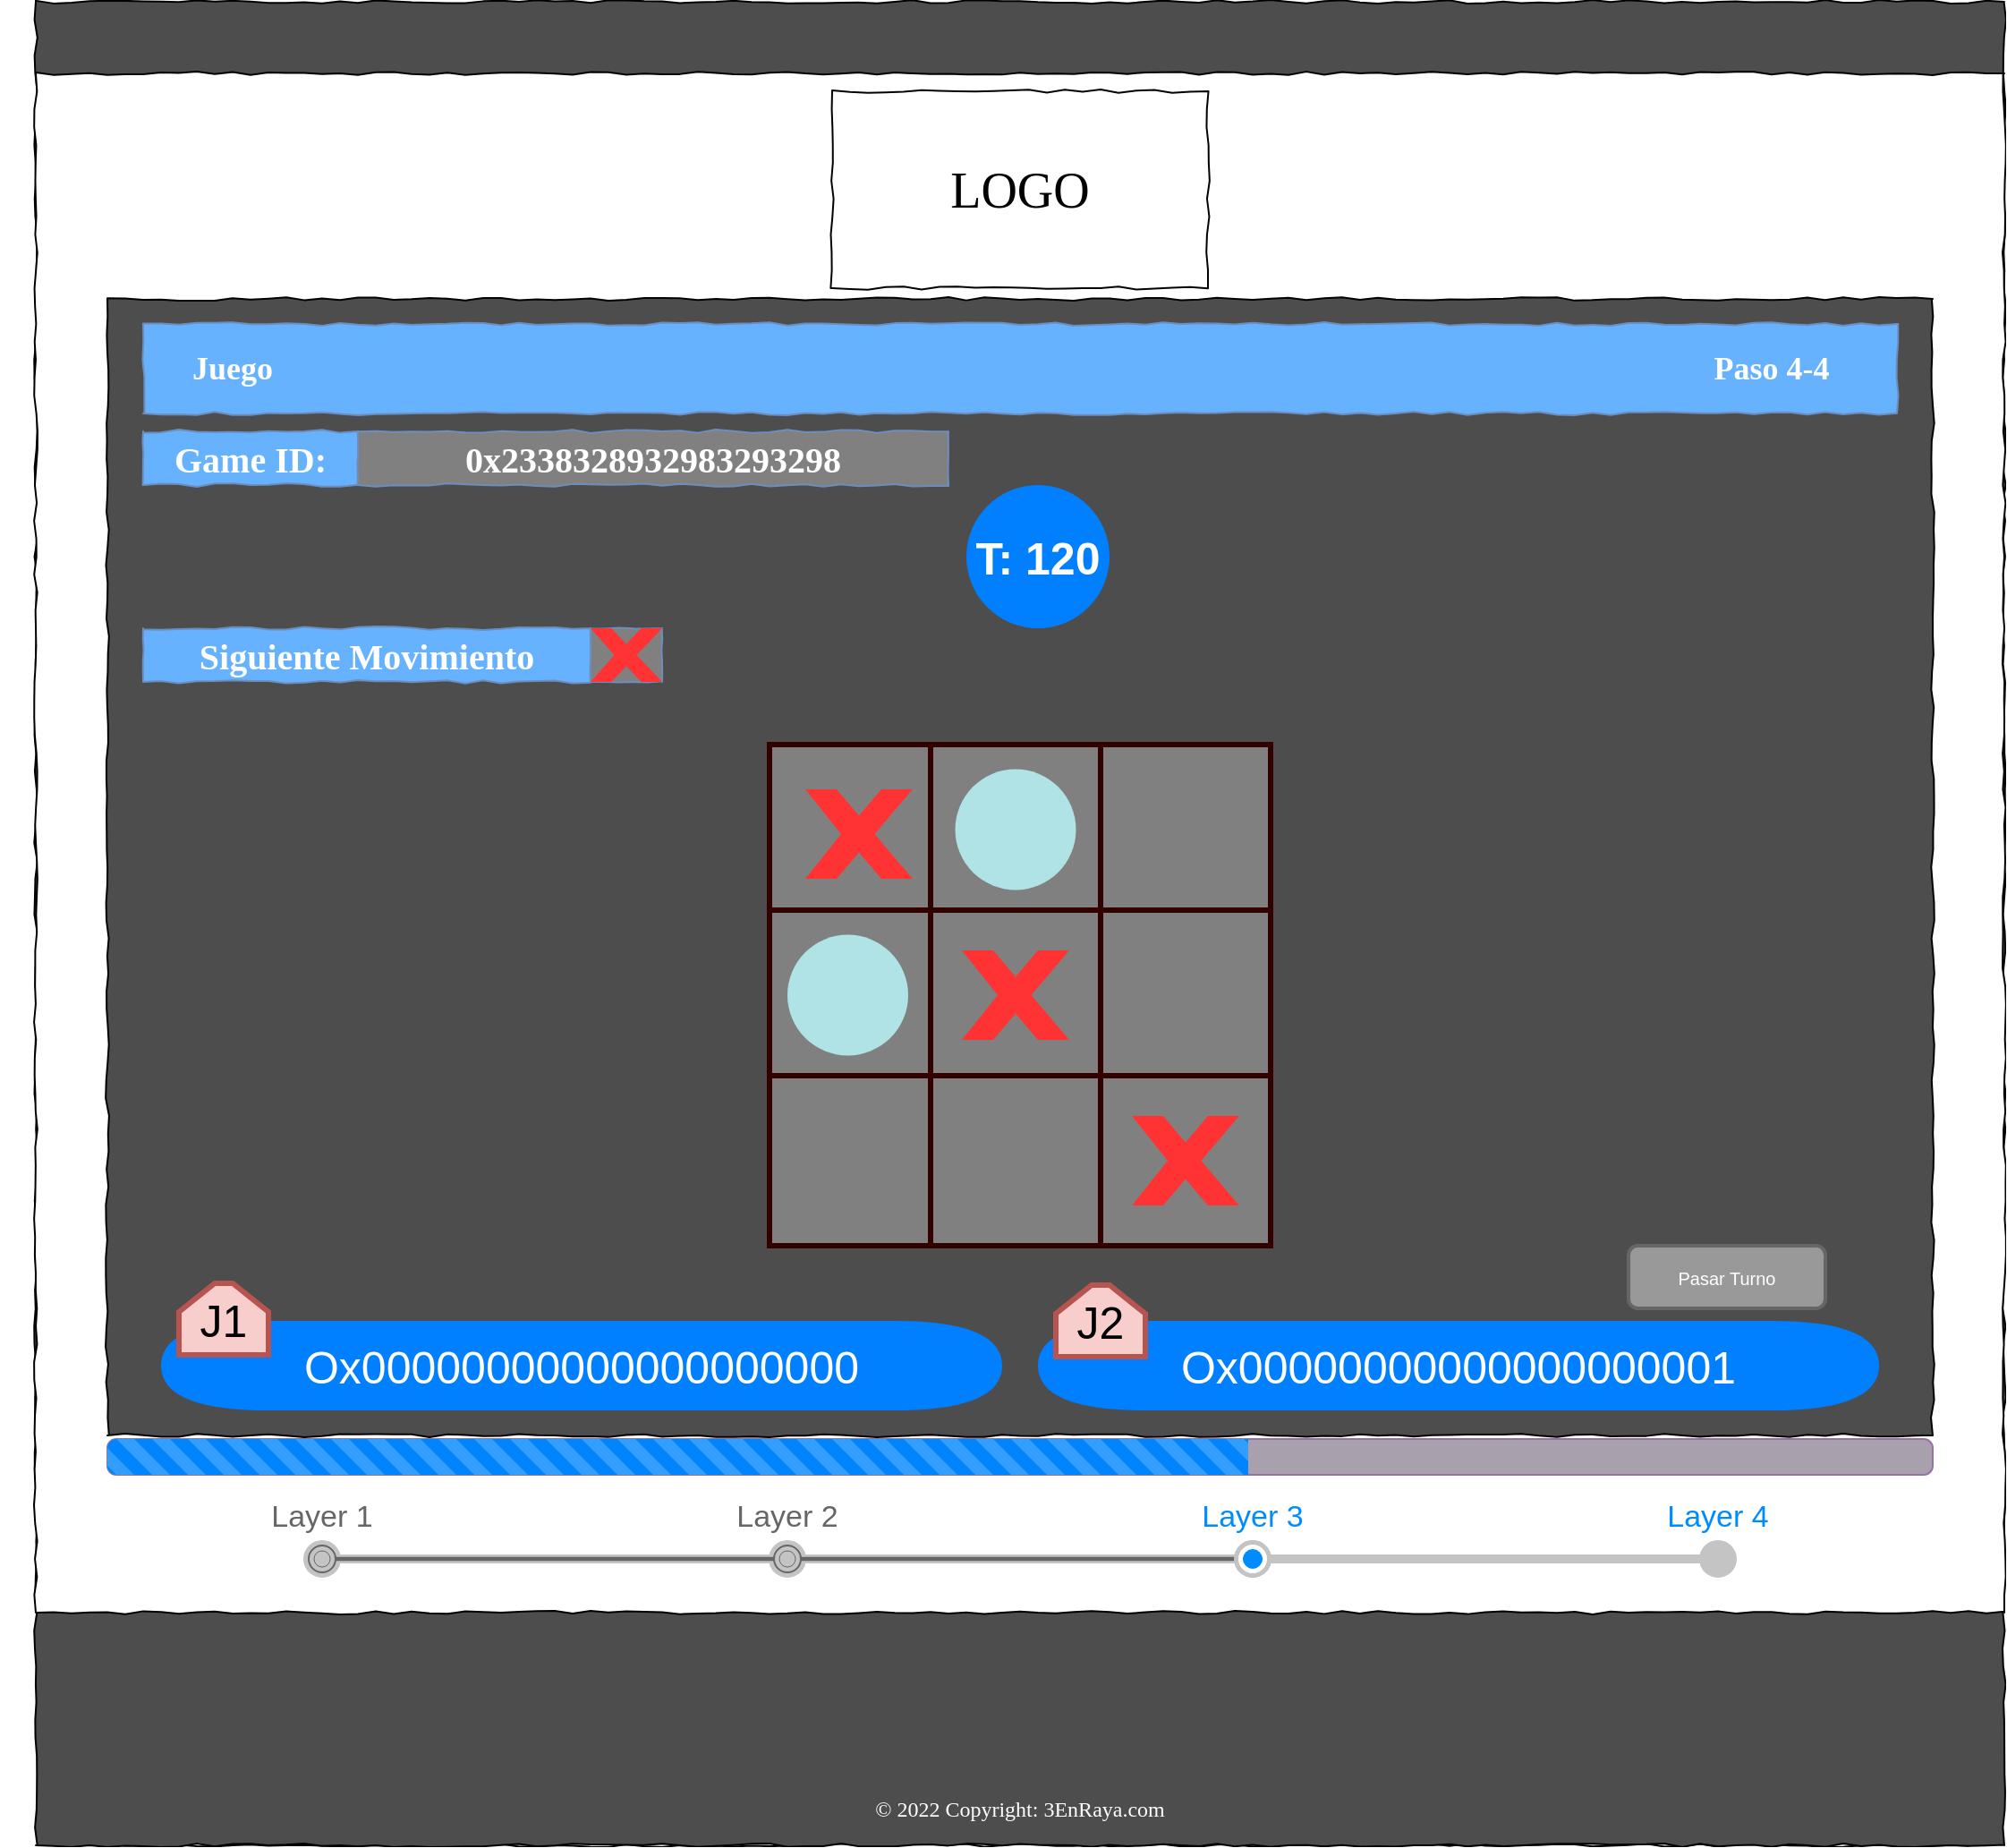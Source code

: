<mxfile version="17.4.3" type="device"><diagram name="Page-1" id="03018318-947c-dd8e-b7a3-06fadd420f32"><mxGraphModel dx="2356" dy="1104" grid="1" gridSize="10" guides="1" tooltips="1" connect="1" arrows="1" fold="1" page="1" pageScale="1" pageWidth="1100" pageHeight="850" background="#ffffff" math="0" shadow="0"><root><mxCell id="0"/><mxCell id="1" parent="0"/><mxCell id="ZUEsdMYSx_Ug3cHxkhyo-1" value="" style="whiteSpace=wrap;html=1;rounded=0;shadow=0;labelBackgroundColor=none;strokeColor=#000000;strokeWidth=1;fillColor=#E6E6E6;fontFamily=Verdana;fontSize=12;fontColor=#000000;align=center;comic=1;" parent="1" vertex="1"><mxGeometry x="30" y="30" width="1060" height="1010" as="geometry"/></mxCell><mxCell id="ZUEsdMYSx_Ug3cHxkhyo-2" value="Search" style="strokeWidth=1;shadow=0;dashed=0;align=center;html=1;shape=mxgraph.mockup.forms.searchBox;strokeColor=#999999;mainText=;strokeColor2=#008cff;fontColor=#666666;fontSize=17;align=left;spacingLeft=3;rounded=0;labelBackgroundColor=none;comic=1;" parent="1" vertex="1"><mxGeometry x="270" y="505" width="220" height="30" as="geometry"/></mxCell><mxCell id="ZUEsdMYSx_Ug3cHxkhyo-3" value="" style="line;strokeWidth=1;html=1;rounded=0;shadow=0;labelBackgroundColor=none;fillColor=none;fontFamily=Verdana;fontSize=14;fontColor=#000000;align=center;comic=1;" parent="1" vertex="1"><mxGeometry x="30" y="150" width="1060" height="10" as="geometry"/></mxCell><mxCell id="ZUEsdMYSx_Ug3cHxkhyo-4" value="" style="whiteSpace=wrap;html=1;rounded=0;shadow=0;labelBackgroundColor=none;strokeWidth=1;fillColor=#4D4D4D;fontFamily=Verdana;fontSize=12;align=center;comic=1;gradientColor=none;" parent="1" vertex="1"><mxGeometry x="10" y="10" width="1100" height="1030" as="geometry"/></mxCell><mxCell id="ZUEsdMYSx_Ug3cHxkhyo-5" value="&lt;span style=&quot;color: rgb(255 , 255 , 255) ; font-family: &amp;#34;verdana&amp;#34;&quot;&gt;© 2022 Copyright: 3EnRaya.com&lt;/span&gt;" style="text;html=1;strokeColor=none;fillColor=none;align=center;verticalAlign=middle;whiteSpace=wrap;rounded=0;" parent="1" vertex="1"><mxGeometry x="430" y="1010" width="260" height="20" as="geometry"/></mxCell><mxCell id="ZUEsdMYSx_Ug3cHxkhyo-6" value="" style="whiteSpace=wrap;html=1;rounded=0;shadow=0;labelBackgroundColor=none;strokeWidth=1;fontFamily=Verdana;fontSize=12;align=center;comic=1;" parent="1" vertex="1"><mxGeometry x="10" y="50" width="1100" height="860" as="geometry"/></mxCell><mxCell id="ZUEsdMYSx_Ug3cHxkhyo-7" value="" style="strokeWidth=1;shadow=0;dashed=0;align=center;html=1;shape=mxgraph.mockup.navigation.stepBar;strokeColor=#c4c4c4;textColor=#666666;textColor2=#008cff;mainText=Layer 1,Layer 2,+Layer 3,Layer 4;textSize=17;fillColor=#666666;overflow=fill;fontSize=17;fontColor=#666666;labelBackgroundColor=none;" parent="1" vertex="1"><mxGeometry x="40" y="846" width="1040" height="50" as="geometry"/></mxCell><mxCell id="ZUEsdMYSx_Ug3cHxkhyo-8" value="LOGO" style="whiteSpace=wrap;html=1;rounded=0;shadow=0;labelBackgroundColor=none;strokeWidth=1;fontFamily=Verdana;fontSize=28;align=center;comic=1;" parent="1" vertex="1"><mxGeometry x="455" y="60" width="210" height="110" as="geometry"/></mxCell><mxCell id="ZUEsdMYSx_Ug3cHxkhyo-9" value="" style="whiteSpace=wrap;html=1;rounded=0;shadow=0;labelBackgroundColor=none;strokeWidth=1;fillColor=#4D4D4D;fontFamily=Verdana;fontSize=12;align=center;comic=1;" parent="1" vertex="1"><mxGeometry x="50" y="176" width="1020" height="635" as="geometry"/></mxCell><mxCell id="ZUEsdMYSx_Ug3cHxkhyo-10" value="" style="whiteSpace=wrap;html=1;rounded=0;shadow=0;labelBackgroundColor=none;strokeWidth=1;fillColor=#66B2FF;fontFamily=Verdana;fontSize=12;align=center;comic=1;strokeColor=#6c8ebf;" parent="1" vertex="1"><mxGeometry x="70" y="190" width="980" height="50" as="geometry"/></mxCell><mxCell id="ZUEsdMYSx_Ug3cHxkhyo-11" value="&lt;font face=&quot;verdana&quot; style=&quot;font-size: 18px&quot;&gt;&lt;b style=&quot;font-size: 18px&quot;&gt;Juego&lt;/b&gt;&lt;/font&gt;" style="text;html=1;align=center;verticalAlign=middle;whiteSpace=wrap;rounded=0;fontSize=18;strokeColor=none;fontColor=#FFFFFF;" parent="1" vertex="1"><mxGeometry x="-10" y="205" width="260" height="20" as="geometry"/></mxCell><mxCell id="ZUEsdMYSx_Ug3cHxkhyo-15" value="" style="html=1;shadow=0;dashed=0;shape=mxgraph.bootstrap.rrect;rSize=5;strokeColor=#9673a6;fillColor=#A9A0AD;whiteSpace=wrap;fontSize=29;" parent="1" vertex="1"><mxGeometry x="50" y="813" width="1020" height="20" as="geometry"/></mxCell><mxCell id="ZUEsdMYSx_Ug3cHxkhyo-16" value="" style="html=1;shadow=0;dashed=0;shape=mxgraph.bootstrap.leftButtonStriped;fillColor=#0085FC;fontColor=#FFFFFF;whiteSpace=wrap;fontSize=29;strokeColor=#FFFFFF;strokeWidth=3;" parent="ZUEsdMYSx_Ug3cHxkhyo-15" vertex="1"><mxGeometry width="637.5" height="20" as="geometry"/></mxCell><mxCell id="ZUEsdMYSx_Ug3cHxkhyo-17" value="&lt;font face=&quot;verdana&quot; style=&quot;font-size: 18px&quot;&gt;&lt;b style=&quot;font-size: 18px&quot;&gt;Paso 4-4&lt;/b&gt;&lt;/font&gt;" style="text;html=1;align=center;verticalAlign=middle;whiteSpace=wrap;rounded=0;fontSize=18;strokeColor=none;fontColor=#FFFFFF;" parent="1" vertex="1"><mxGeometry x="850" y="205" width="260" height="20" as="geometry"/></mxCell><mxCell id="ZUEsdMYSx_Ug3cHxkhyo-22" value="" style="shape=or;whiteSpace=wrap;html=1;fontSize=25;fontColor=#FFFFFF;strokeColor=none;strokeWidth=3;fillColor=#007FFF;" parent="1" vertex="1"><mxGeometry x="490" y="747" width="60" height="50" as="geometry"/></mxCell><mxCell id="ZUEsdMYSx_Ug3cHxkhyo-23" value="" style="shape=or;whiteSpace=wrap;html=1;fontSize=25;fontColor=#FFFFFF;strokeColor=none;strokeWidth=3;fillColor=#007FFF;rotation=-180;" parent="1" vertex="1"><mxGeometry x="80" y="747" width="60" height="50" as="geometry"/></mxCell><mxCell id="ZUEsdMYSx_Ug3cHxkhyo-24" value="Ox00000000000000000000" style="rounded=0;whiteSpace=wrap;html=1;fontSize=25;fontColor=#FFFFFF;strokeColor=none;strokeWidth=3;fillColor=#007FFF;" parent="1" vertex="1"><mxGeometry x="140" y="747" width="350" height="50" as="geometry"/></mxCell><mxCell id="ZUEsdMYSx_Ug3cHxkhyo-25" value="J1" style="shape=loopLimit;whiteSpace=wrap;html=1;fontSize=25;strokeColor=#b85450;strokeWidth=3;fillColor=#f8cecc;" parent="1" vertex="1"><mxGeometry x="90" y="726" width="50" height="40" as="geometry"/></mxCell><mxCell id="ZUEsdMYSx_Ug3cHxkhyo-26" value="" style="shape=or;whiteSpace=wrap;html=1;fontSize=25;fontColor=#FFFFFF;strokeColor=none;strokeWidth=3;fillColor=#007FFF;" parent="1" vertex="1"><mxGeometry x="980" y="747" width="60" height="50" as="geometry"/></mxCell><mxCell id="ZUEsdMYSx_Ug3cHxkhyo-27" value="" style="shape=or;whiteSpace=wrap;html=1;fontSize=25;fontColor=#FFFFFF;strokeColor=none;strokeWidth=3;fillColor=#007FFF;rotation=-180;" parent="1" vertex="1"><mxGeometry x="570" y="747" width="60" height="50" as="geometry"/></mxCell><mxCell id="ZUEsdMYSx_Ug3cHxkhyo-28" value="Ox00000000000000000001" style="rounded=0;whiteSpace=wrap;html=1;fontSize=25;fontColor=#FFFFFF;strokeColor=none;strokeWidth=3;fillColor=#007FFF;" parent="1" vertex="1"><mxGeometry x="630" y="747" width="350" height="50" as="geometry"/></mxCell><mxCell id="ZUEsdMYSx_Ug3cHxkhyo-29" value="J2" style="shape=loopLimit;whiteSpace=wrap;html=1;fontSize=25;strokeColor=#b85450;strokeWidth=3;fillColor=#f8cecc;" parent="1" vertex="1"><mxGeometry x="580" y="727" width="50" height="40" as="geometry"/></mxCell><mxCell id="ZUEsdMYSx_Ug3cHxkhyo-30" value="T: 120" style="ellipse;whiteSpace=wrap;html=1;aspect=fixed;fontSize=25;strokeColor=none;strokeWidth=3;fillColor=#007FFF;fontColor=#FFFFFF;fontStyle=1" parent="1" vertex="1"><mxGeometry x="530" y="280" width="80" height="80" as="geometry"/></mxCell><mxCell id="ZUEsdMYSx_Ug3cHxkhyo-31" value="&lt;b&gt;&lt;font style=&quot;font-size: 20px&quot;&gt;Game ID:&lt;/font&gt;&lt;/b&gt;" style="whiteSpace=wrap;html=1;rounded=0;shadow=0;labelBackgroundColor=none;strokeWidth=1;fillColor=#66B2FF;fontFamily=Verdana;fontSize=12;align=center;comic=1;strokeColor=#6c8ebf;fontColor=#FFFFFF;" parent="1" vertex="1"><mxGeometry x="70" y="250" width="120" height="30" as="geometry"/></mxCell><mxCell id="ZUEsdMYSx_Ug3cHxkhyo-32" value="&lt;b&gt;&lt;font style=&quot;font-size: 20px&quot;&gt;0x2338328932983293298&lt;/font&gt;&lt;/b&gt;" style="whiteSpace=wrap;html=1;rounded=0;shadow=0;labelBackgroundColor=none;strokeWidth=1;fillColor=#808080;fontFamily=Verdana;fontSize=12;align=center;comic=1;strokeColor=#6c8ebf;fontColor=#FFFFFF;" parent="1" vertex="1"><mxGeometry x="190" y="250" width="330" height="30" as="geometry"/></mxCell><mxCell id="ZUEsdMYSx_Ug3cHxkhyo-33" value="&lt;b&gt;&lt;font style=&quot;font-size: 20px&quot;&gt;Siguiente Movimiento&lt;/font&gt;&lt;/b&gt;" style="whiteSpace=wrap;html=1;rounded=0;shadow=0;labelBackgroundColor=none;strokeWidth=1;fillColor=#66B2FF;fontFamily=Verdana;fontSize=12;align=center;comic=1;strokeColor=#6c8ebf;fontColor=#FFFFFF;" parent="1" vertex="1"><mxGeometry x="70" y="360" width="250" height="30" as="geometry"/></mxCell><mxCell id="ZUEsdMYSx_Ug3cHxkhyo-34" value="" style="whiteSpace=wrap;html=1;rounded=0;shadow=0;labelBackgroundColor=none;strokeWidth=1;fillColor=#808080;fontFamily=Verdana;fontSize=12;align=center;comic=1;strokeColor=#6c8ebf;fontColor=#FFFFFF;" parent="1" vertex="1"><mxGeometry x="320" y="360" width="40" height="30" as="geometry"/></mxCell><mxCell id="ZUEsdMYSx_Ug3cHxkhyo-35" value="" style="verticalLabelPosition=bottom;verticalAlign=top;html=1;shape=mxgraph.basic.x;fontSize=20;fontColor=#FFFFFF;strokeColor=none;strokeWidth=3;fillColor=#FF3333;" parent="1" vertex="1"><mxGeometry x="320" y="360" width="40" height="30" as="geometry"/></mxCell><mxCell id="ZUEsdMYSx_Ug3cHxkhyo-41" value="" style="swimlane;startSize=0;fontSize=20;fontColor=#FFFFFF;strokeColor=#FFFFFF;strokeWidth=3;fillColor=#FF3333;" parent="1" vertex="1"><mxGeometry x="420" y="425" width="280" height="280" as="geometry"/></mxCell><mxCell id="ZUEsdMYSx_Ug3cHxkhyo-45" value="" style="whiteSpace=wrap;html=1;aspect=fixed;fontSize=20;fontColor=#ffffff;strokeColor=#330000;strokeWidth=3;fillColor=#808080;" parent="ZUEsdMYSx_Ug3cHxkhyo-41" vertex="1"><mxGeometry x="90" width="95" height="95" as="geometry"/></mxCell><mxCell id="ZUEsdMYSx_Ug3cHxkhyo-44" value="" style="whiteSpace=wrap;html=1;aspect=fixed;fontSize=20;strokeColor=#330000;strokeWidth=3;fillColor=#808080;fontColor=#ffffff;" parent="1" vertex="1"><mxGeometry x="420" y="425" width="95" height="95" as="geometry"/></mxCell><mxCell id="ZUEsdMYSx_Ug3cHxkhyo-46" value="" style="whiteSpace=wrap;html=1;aspect=fixed;fontSize=20;fontColor=#FFFFFF;strokeColor=#330000;strokeWidth=3;fillColor=#808080;" parent="1" vertex="1"><mxGeometry x="605" y="425" width="95" height="95" as="geometry"/></mxCell><mxCell id="ZUEsdMYSx_Ug3cHxkhyo-47" value="" style="whiteSpace=wrap;html=1;aspect=fixed;fontSize=20;strokeColor=#330000;strokeWidth=3;fillColor=#808080;fontColor=#ffffff;" parent="1" vertex="1"><mxGeometry x="420" y="425" width="95" height="95" as="geometry"/></mxCell><mxCell id="ZUEsdMYSx_Ug3cHxkhyo-48" value="" style="whiteSpace=wrap;html=1;aspect=fixed;fontSize=20;fontColor=#ffffff;strokeColor=#330000;strokeWidth=3;fillColor=#808080;" parent="1" vertex="1"><mxGeometry x="510" y="425" width="95" height="95" as="geometry"/></mxCell><mxCell id="ZUEsdMYSx_Ug3cHxkhyo-51" value="" style="whiteSpace=wrap;html=1;aspect=fixed;fontSize=20;fontColor=#FFFFFF;strokeColor=#330000;strokeWidth=3;fillColor=#808080;" parent="1" vertex="1"><mxGeometry x="605" y="517.5" width="95" height="95" as="geometry"/></mxCell><mxCell id="ZUEsdMYSx_Ug3cHxkhyo-52" value="" style="whiteSpace=wrap;html=1;aspect=fixed;fontSize=20;strokeColor=#330000;strokeWidth=3;fillColor=#808080;fontColor=#ffffff;" parent="1" vertex="1"><mxGeometry x="420" y="517.5" width="95" height="95" as="geometry"/></mxCell><mxCell id="ZUEsdMYSx_Ug3cHxkhyo-53" value="" style="whiteSpace=wrap;html=1;aspect=fixed;fontSize=20;fontColor=#ffffff;strokeColor=#330000;strokeWidth=3;fillColor=#808080;" parent="1" vertex="1"><mxGeometry x="510" y="517.5" width="95" height="95" as="geometry"/></mxCell><mxCell id="ZUEsdMYSx_Ug3cHxkhyo-54" value="" style="whiteSpace=wrap;html=1;aspect=fixed;fontSize=20;fontColor=#FFFFFF;strokeColor=#330000;strokeWidth=3;fillColor=#808080;" parent="1" vertex="1"><mxGeometry x="605" y="610" width="95" height="95" as="geometry"/></mxCell><mxCell id="ZUEsdMYSx_Ug3cHxkhyo-55" value="" style="whiteSpace=wrap;html=1;aspect=fixed;fontSize=20;strokeColor=#330000;strokeWidth=3;fillColor=#808080;fontColor=#ffffff;" parent="1" vertex="1"><mxGeometry x="420" y="610" width="95" height="95" as="geometry"/></mxCell><mxCell id="ZUEsdMYSx_Ug3cHxkhyo-56" value="" style="whiteSpace=wrap;html=1;aspect=fixed;fontSize=20;fontColor=#ffffff;strokeColor=#330000;strokeWidth=3;fillColor=#808080;" parent="1" vertex="1"><mxGeometry x="510" y="610" width="95" height="95" as="geometry"/></mxCell><mxCell id="ZUEsdMYSx_Ug3cHxkhyo-57" value="" style="verticalLabelPosition=bottom;verticalAlign=top;html=1;shape=mxgraph.basic.x;fontSize=20;fontColor=#FFFFFF;strokeColor=none;strokeWidth=3;fillColor=#FF3333;" parent="1" vertex="1"><mxGeometry x="440" y="450" width="60" height="50" as="geometry"/></mxCell><mxCell id="ZUEsdMYSx_Ug3cHxkhyo-60" value="" style="verticalLabelPosition=bottom;verticalAlign=top;html=1;shape=mxgraph.basic.x;fontSize=20;fontColor=#FFFFFF;strokeColor=none;strokeWidth=3;fillColor=#FF3333;" parent="1" vertex="1"><mxGeometry x="527.5" y="540" width="60" height="50" as="geometry"/></mxCell><mxCell id="ZUEsdMYSx_Ug3cHxkhyo-61" value="" style="verticalLabelPosition=bottom;verticalAlign=top;html=1;shape=mxgraph.basic.x;fontSize=20;fontColor=#FFFFFF;strokeColor=none;strokeWidth=3;fillColor=#FF3333;" parent="1" vertex="1"><mxGeometry x="622.5" y="632.5" width="60" height="50" as="geometry"/></mxCell><mxCell id="ZUEsdMYSx_Ug3cHxkhyo-63" value="" style="ellipse;whiteSpace=wrap;html=1;aspect=fixed;fontSize=20;strokeColor=none;strokeWidth=3;fillColor=#B0E3E6;" parent="1" vertex="1"><mxGeometry x="430" y="531.25" width="67.5" height="67.5" as="geometry"/></mxCell><mxCell id="ZUEsdMYSx_Ug3cHxkhyo-64" value="" style="ellipse;whiteSpace=wrap;html=1;aspect=fixed;fontSize=20;strokeColor=none;strokeWidth=3;fillColor=#B0E3E6;" parent="1" vertex="1"><mxGeometry x="523.75" y="438.75" width="67.5" height="67.5" as="geometry"/></mxCell><mxCell id="CAp4iEMPtUrwexUbO_sp-1" value="Pasar Turno" style="rounded=1;html=1;shadow=0;dashed=0;whiteSpace=wrap;fontSize=10;fillColor=#999999;align=center;strokeColor=#666666;fontColor=#ffffff;strokeWidth=2;" vertex="1" parent="1"><mxGeometry x="900" y="705" width="110" height="35" as="geometry"/></mxCell></root></mxGraphModel></diagram></mxfile>